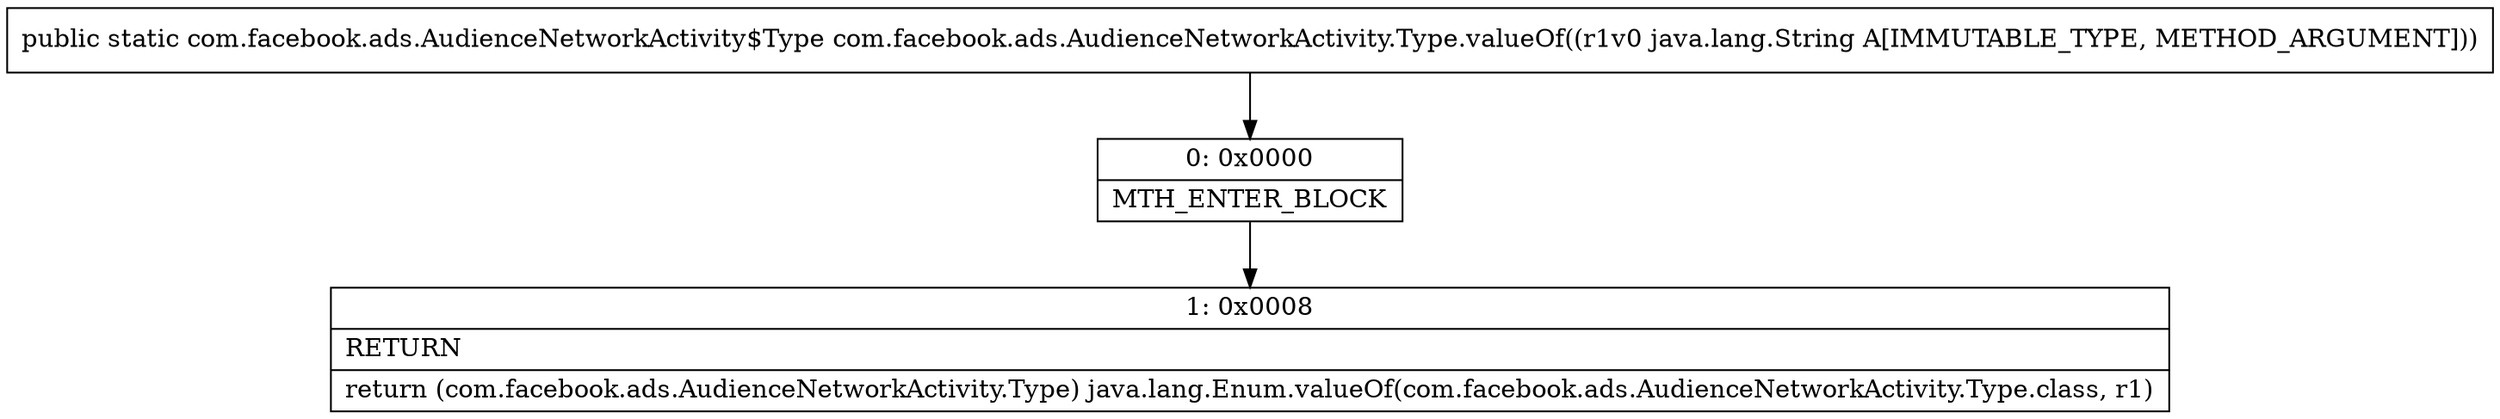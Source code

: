 digraph "CFG forcom.facebook.ads.AudienceNetworkActivity.Type.valueOf(Ljava\/lang\/String;)Lcom\/facebook\/ads\/AudienceNetworkActivity$Type;" {
Node_0 [shape=record,label="{0\:\ 0x0000|MTH_ENTER_BLOCK\l}"];
Node_1 [shape=record,label="{1\:\ 0x0008|RETURN\l|return (com.facebook.ads.AudienceNetworkActivity.Type) java.lang.Enum.valueOf(com.facebook.ads.AudienceNetworkActivity.Type.class, r1)\l}"];
MethodNode[shape=record,label="{public static com.facebook.ads.AudienceNetworkActivity$Type com.facebook.ads.AudienceNetworkActivity.Type.valueOf((r1v0 java.lang.String A[IMMUTABLE_TYPE, METHOD_ARGUMENT])) }"];
MethodNode -> Node_0;
Node_0 -> Node_1;
}

